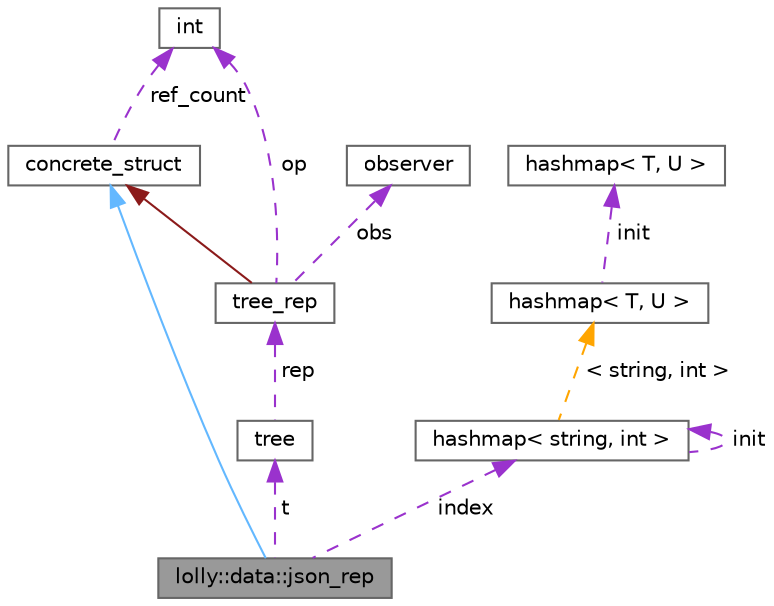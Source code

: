 digraph "lolly::data::json_rep"
{
 // LATEX_PDF_SIZE
  bgcolor="transparent";
  edge [fontname=Helvetica,fontsize=10,labelfontname=Helvetica,labelfontsize=10];
  node [fontname=Helvetica,fontsize=10,shape=box,height=0.2,width=0.4];
  Node1 [label="lolly::data::json_rep",height=0.2,width=0.4,color="gray40", fillcolor="grey60", style="filled", fontcolor="black",tooltip=" "];
  Node2 -> Node1 [dir="back",color="steelblue1",style="solid"];
  Node2 [label="concrete_struct",height=0.2,width=0.4,color="gray40", fillcolor="white", style="filled",URL="$structconcrete__struct.html",tooltip="Structure representing a concrete object with a reference count."];
  Node3 -> Node2 [dir="back",color="darkorchid3",style="dashed",label=" ref_count" ];
  Node3 [label="int",height=0.2,width=0.4,color="gray40", fillcolor="white", style="filled",tooltip=" "];
  Node4 -> Node1 [dir="back",color="darkorchid3",style="dashed",label=" t" ];
  Node4 [label="tree",height=0.2,width=0.4,color="gray40", fillcolor="white", style="filled",URL="$classtree.html",tooltip=" "];
  Node5 -> Node4 [dir="back",color="darkorchid3",style="dashed",label=" rep" ];
  Node5 [label="tree_rep",height=0.2,width=0.4,color="gray40", fillcolor="white", style="filled",URL="$classtree__rep.html",tooltip=" "];
  Node2 -> Node5 [dir="back",color="firebrick4",style="solid"];
  Node3 -> Node5 [dir="back",color="darkorchid3",style="dashed",label=" op" ];
  Node6 -> Node5 [dir="back",color="darkorchid3",style="dashed",label=" obs" ];
  Node6 [label="observer",height=0.2,width=0.4,color="gray40", fillcolor="white", style="filled",URL="$classobserver.html",tooltip=" "];
  Node7 -> Node1 [dir="back",color="darkorchid3",style="dashed",label=" index" ];
  Node7 [label="hashmap\< string, int \>",height=0.2,width=0.4,color="gray40", fillcolor="white", style="filled",URL="$classhashmap.html",tooltip=" "];
  Node7 -> Node7 [dir="back",color="darkorchid3",style="dashed",label=" init" ];
  Node8 -> Node7 [dir="back",color="orange",style="dashed",label=" \< string, int \>" ];
  Node8 [label="hashmap\< T, U \>",height=0.2,width=0.4,color="gray40", fillcolor="white", style="filled",URL="$classhashmap.html",tooltip="A simple hashmap class implementation."];
  Node9 -> Node8 [dir="back",color="darkorchid3",style="dashed",label=" init" ];
  Node9 [label="hashmap\< T, U \>",height=0.2,width=0.4,color="gray40", fillcolor="white", style="filled",tooltip=" "];
}
